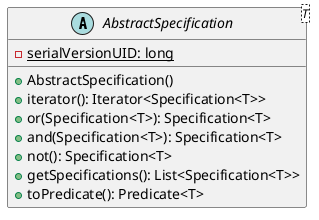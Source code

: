 @startuml

    abstract class AbstractSpecification<T> {
        {static} -serialVersionUID: long
        +AbstractSpecification()
        +iterator(): Iterator<Specification<T>>
        +or(Specification<T>): Specification<T>
        +and(Specification<T>): Specification<T>
        +not(): Specification<T>
        +getSpecifications(): List<Specification<T>>
        +toPredicate(): Predicate<T>
    }

@enduml
